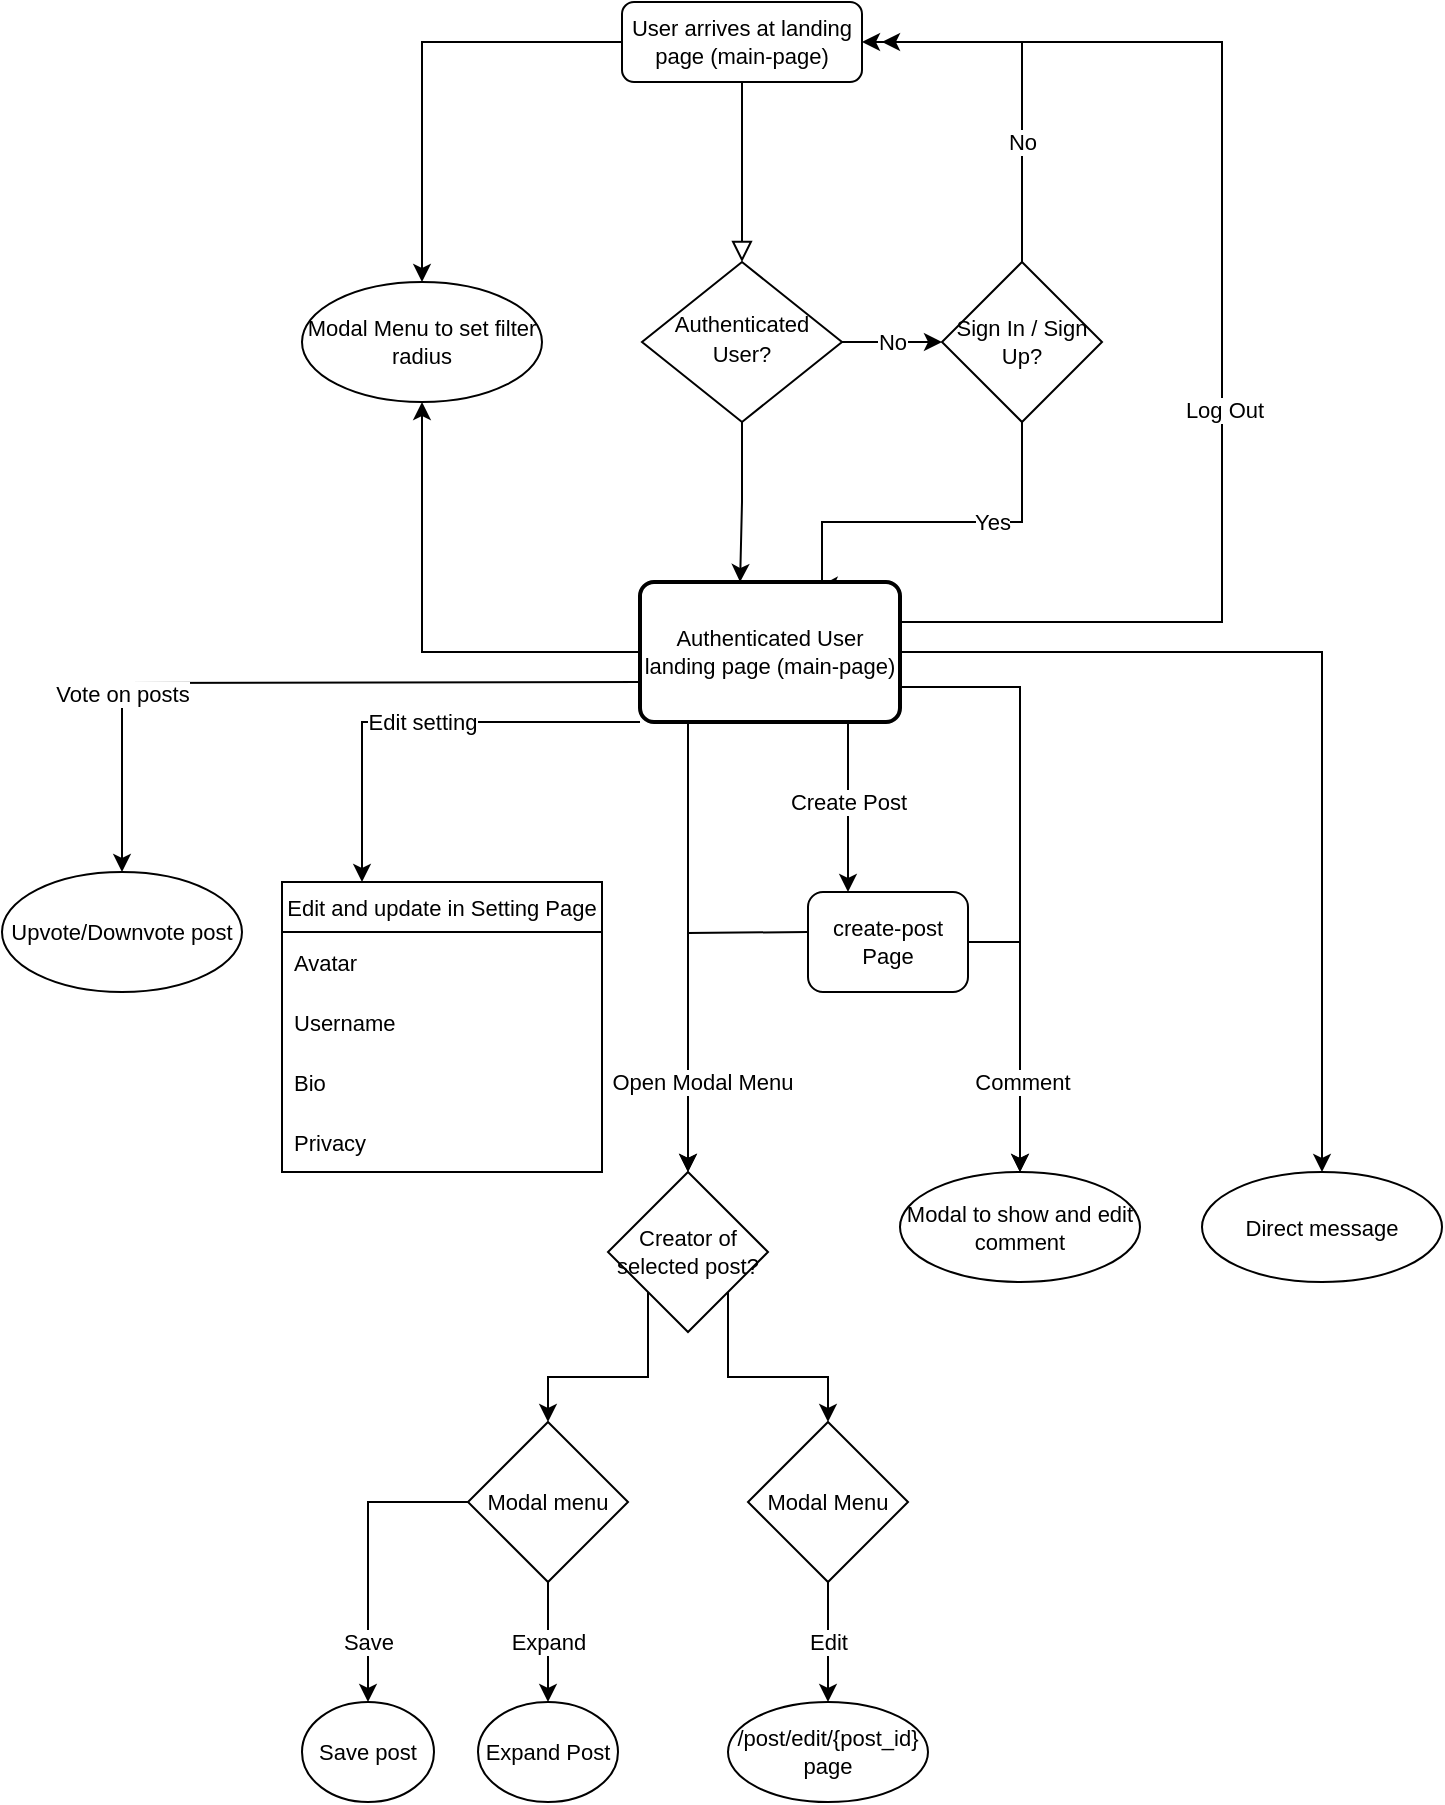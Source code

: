 <mxfile version="20.0.3" type="github">
  <diagram id="C5RBs43oDa-KdzZeNtuy" name="Page-1">
    <mxGraphModel dx="1422" dy="721" grid="1" gridSize="10" guides="1" tooltips="1" connect="1" arrows="1" fold="1" page="1" pageScale="1" pageWidth="827" pageHeight="1169" math="0" shadow="0">
      <root>
        <mxCell id="WIyWlLk6GJQsqaUBKTNV-0" />
        <mxCell id="WIyWlLk6GJQsqaUBKTNV-1" parent="WIyWlLk6GJQsqaUBKTNV-0" />
        <mxCell id="WIyWlLk6GJQsqaUBKTNV-2" value="" style="rounded=0;html=1;jettySize=auto;orthogonalLoop=1;fontSize=11;endArrow=block;endFill=0;endSize=8;strokeWidth=1;shadow=0;labelBackgroundColor=none;edgeStyle=orthogonalEdgeStyle;" parent="WIyWlLk6GJQsqaUBKTNV-1" source="WIyWlLk6GJQsqaUBKTNV-3" target="WIyWlLk6GJQsqaUBKTNV-6" edge="1">
          <mxGeometry relative="1" as="geometry" />
        </mxCell>
        <mxCell id="EnH8o_-yyKVqVE72roHr-92" style="edgeStyle=orthogonalEdgeStyle;rounded=0;orthogonalLoop=1;jettySize=auto;html=1;entryX=0.5;entryY=0;entryDx=0;entryDy=0;fontSize=11;" edge="1" parent="WIyWlLk6GJQsqaUBKTNV-1" source="WIyWlLk6GJQsqaUBKTNV-3" target="EnH8o_-yyKVqVE72roHr-91">
          <mxGeometry relative="1" as="geometry" />
        </mxCell>
        <mxCell id="WIyWlLk6GJQsqaUBKTNV-3" value="&lt;div style=&quot;font-size: 11px;&quot;&gt;&lt;font style=&quot;font-size: 11px;&quot;&gt;User arrives at landing page (main-page)&lt;/font&gt;&lt;/div&gt;" style="rounded=1;whiteSpace=wrap;html=1;fontSize=12;glass=0;strokeWidth=1;shadow=0;" parent="WIyWlLk6GJQsqaUBKTNV-1" vertex="1">
          <mxGeometry x="340" y="40" width="120" height="40" as="geometry" />
        </mxCell>
        <mxCell id="EnH8o_-yyKVqVE72roHr-5" value="&lt;div&gt;No&lt;/div&gt;" style="edgeStyle=orthogonalEdgeStyle;rounded=0;orthogonalLoop=1;jettySize=auto;html=1;exitX=1;exitY=0.5;exitDx=0;exitDy=0;entryX=0;entryY=0.5;entryDx=0;entryDy=0;fontSize=11;" edge="1" parent="WIyWlLk6GJQsqaUBKTNV-1" source="WIyWlLk6GJQsqaUBKTNV-6" target="EnH8o_-yyKVqVE72roHr-4">
          <mxGeometry relative="1" as="geometry" />
        </mxCell>
        <mxCell id="EnH8o_-yyKVqVE72roHr-29" style="edgeStyle=orthogonalEdgeStyle;rounded=0;orthogonalLoop=1;jettySize=auto;html=1;entryX=0.385;entryY=0;entryDx=0;entryDy=0;entryPerimeter=0;fontSize=11;" edge="1" parent="WIyWlLk6GJQsqaUBKTNV-1" source="WIyWlLk6GJQsqaUBKTNV-6" target="EnH8o_-yyKVqVE72roHr-27">
          <mxGeometry relative="1" as="geometry" />
        </mxCell>
        <mxCell id="WIyWlLk6GJQsqaUBKTNV-6" value="&lt;font style=&quot;font-size: 11px;&quot;&gt;Authenticated User?&lt;br&gt;&lt;/font&gt;" style="rhombus;whiteSpace=wrap;html=1;shadow=0;fontFamily=Helvetica;fontSize=12;align=center;strokeWidth=1;spacing=6;spacingTop=-4;" parent="WIyWlLk6GJQsqaUBKTNV-1" vertex="1">
          <mxGeometry x="350" y="170" width="100" height="80" as="geometry" />
        </mxCell>
        <mxCell id="EnH8o_-yyKVqVE72roHr-10" value="Yes" style="edgeStyle=orthogonalEdgeStyle;rounded=0;orthogonalLoop=1;jettySize=auto;html=1;exitX=0.5;exitY=1;exitDx=0;exitDy=0;entryX=0.692;entryY=0.029;entryDx=0;entryDy=0;fontSize=11;entryPerimeter=0;" edge="1" parent="WIyWlLk6GJQsqaUBKTNV-1" source="EnH8o_-yyKVqVE72roHr-4" target="EnH8o_-yyKVqVE72roHr-27">
          <mxGeometry x="-0.289" relative="1" as="geometry">
            <mxPoint x="440" y="350" as="targetPoint" />
            <Array as="points">
              <mxPoint x="540" y="300" />
              <mxPoint x="440" y="300" />
            </Array>
            <mxPoint as="offset" />
          </mxGeometry>
        </mxCell>
        <mxCell id="EnH8o_-yyKVqVE72roHr-14" value="&lt;div&gt;No&lt;/div&gt;" style="edgeStyle=orthogonalEdgeStyle;rounded=0;orthogonalLoop=1;jettySize=auto;html=1;exitX=0.5;exitY=0;exitDx=0;exitDy=0;entryX=1;entryY=0.5;entryDx=0;entryDy=0;fontSize=11;" edge="1" parent="WIyWlLk6GJQsqaUBKTNV-1" source="EnH8o_-yyKVqVE72roHr-4" target="WIyWlLk6GJQsqaUBKTNV-3">
          <mxGeometry x="-0.368" relative="1" as="geometry">
            <mxPoint as="offset" />
          </mxGeometry>
        </mxCell>
        <mxCell id="EnH8o_-yyKVqVE72roHr-4" value="Sign In / Sign Up?" style="rhombus;whiteSpace=wrap;html=1;fontSize=11;" vertex="1" parent="WIyWlLk6GJQsqaUBKTNV-1">
          <mxGeometry x="500" y="170" width="80" height="80" as="geometry" />
        </mxCell>
        <mxCell id="EnH8o_-yyKVqVE72roHr-19" value="&lt;div&gt;Vote on posts&lt;/div&gt;" style="edgeStyle=orthogonalEdgeStyle;rounded=0;orthogonalLoop=1;jettySize=auto;html=1;entryX=0.5;entryY=0;entryDx=0;entryDy=0;fontSize=11;" edge="1" parent="WIyWlLk6GJQsqaUBKTNV-1" target="EnH8o_-yyKVqVE72roHr-89">
          <mxGeometry x="0.5" relative="1" as="geometry">
            <mxPoint x="350" y="380" as="sourcePoint" />
            <mxPoint x="200" y="480" as="targetPoint" />
            <mxPoint as="offset" />
          </mxGeometry>
        </mxCell>
        <mxCell id="EnH8o_-yyKVqVE72roHr-22" value="Edit and update in Setting Page" style="swimlane;fontStyle=0;childLayout=stackLayout;horizontal=1;startSize=25;horizontalStack=0;resizeParent=1;resizeParentMax=0;resizeLast=0;collapsible=1;marginBottom=0;rounded=0;fontSize=11;" vertex="1" parent="WIyWlLk6GJQsqaUBKTNV-1">
          <mxGeometry x="170" y="480" width="160" height="145" as="geometry">
            <mxRectangle x="370" y="465" width="190" height="30" as="alternateBounds" />
          </mxGeometry>
        </mxCell>
        <mxCell id="EnH8o_-yyKVqVE72roHr-26" value="" style="group" vertex="1" connectable="0" parent="EnH8o_-yyKVqVE72roHr-22">
          <mxGeometry y="25" width="160" height="90" as="geometry" />
        </mxCell>
        <mxCell id="EnH8o_-yyKVqVE72roHr-23" value="Avatar" style="text;strokeColor=none;fillColor=none;align=left;verticalAlign=middle;spacingLeft=4;spacingRight=4;overflow=hidden;points=[[0,0.5],[1,0.5]];portConstraint=eastwest;rotatable=0;rounded=0;fontSize=11;" vertex="1" parent="EnH8o_-yyKVqVE72roHr-26">
          <mxGeometry width="160" height="30" as="geometry" />
        </mxCell>
        <mxCell id="EnH8o_-yyKVqVE72roHr-24" value="Username" style="text;strokeColor=none;fillColor=none;align=left;verticalAlign=middle;spacingLeft=4;spacingRight=4;overflow=hidden;points=[[0,0.5],[1,0.5]];portConstraint=eastwest;rotatable=0;rounded=0;fontSize=11;resizeWidth=1;resizeHeight=1;" vertex="1" parent="EnH8o_-yyKVqVE72roHr-26">
          <mxGeometry y="30" width="160" height="30" as="geometry" />
        </mxCell>
        <mxCell id="EnH8o_-yyKVqVE72roHr-25" value="Bio" style="text;strokeColor=none;fillColor=none;align=left;verticalAlign=middle;spacingLeft=4;spacingRight=4;overflow=hidden;points=[[0,0.5],[1,0.5]];portConstraint=eastwest;rotatable=0;rounded=0;fontSize=11;" vertex="1" parent="EnH8o_-yyKVqVE72roHr-26">
          <mxGeometry y="60" width="160" height="30" as="geometry" />
        </mxCell>
        <mxCell id="EnH8o_-yyKVqVE72roHr-33" value="Privacy" style="text;strokeColor=none;fillColor=none;align=left;verticalAlign=middle;spacingLeft=4;spacingRight=4;overflow=hidden;points=[[0,0.5],[1,0.5]];portConstraint=eastwest;rotatable=0;rounded=0;fontSize=11;" vertex="1" parent="EnH8o_-yyKVqVE72roHr-22">
          <mxGeometry y="115" width="160" height="30" as="geometry" />
        </mxCell>
        <mxCell id="EnH8o_-yyKVqVE72roHr-38" style="edgeStyle=orthogonalEdgeStyle;rounded=0;orthogonalLoop=1;jettySize=auto;html=1;fontSize=11;" edge="1" parent="WIyWlLk6GJQsqaUBKTNV-1" source="EnH8o_-yyKVqVE72roHr-27">
          <mxGeometry relative="1" as="geometry">
            <mxPoint x="470" y="60" as="targetPoint" />
            <Array as="points">
              <mxPoint x="640" y="350" />
              <mxPoint x="640" y="60" />
            </Array>
          </mxGeometry>
        </mxCell>
        <mxCell id="EnH8o_-yyKVqVE72roHr-39" value="&lt;div&gt;Log Out&lt;/div&gt;" style="edgeLabel;html=1;align=center;verticalAlign=middle;resizable=0;points=[];fontSize=11;" vertex="1" connectable="0" parent="EnH8o_-yyKVqVE72roHr-38">
          <mxGeometry x="0.254" y="-1" relative="1" as="geometry">
            <mxPoint y="122" as="offset" />
          </mxGeometry>
        </mxCell>
        <mxCell id="EnH8o_-yyKVqVE72roHr-69" style="edgeStyle=orthogonalEdgeStyle;rounded=0;orthogonalLoop=1;jettySize=auto;html=1;exitX=0.75;exitY=1;exitDx=0;exitDy=0;entryX=0.5;entryY=0;entryDx=0;entryDy=0;fontSize=11;" edge="1" parent="WIyWlLk6GJQsqaUBKTNV-1" source="EnH8o_-yyKVqVE72roHr-27" target="EnH8o_-yyKVqVE72roHr-47">
          <mxGeometry relative="1" as="geometry">
            <Array as="points">
              <mxPoint x="373" y="400" />
            </Array>
          </mxGeometry>
        </mxCell>
        <mxCell id="EnH8o_-yyKVqVE72roHr-93" style="edgeStyle=orthogonalEdgeStyle;rounded=0;orthogonalLoop=1;jettySize=auto;html=1;exitX=0;exitY=0.5;exitDx=0;exitDy=0;entryX=0.5;entryY=1;entryDx=0;entryDy=0;fontSize=11;" edge="1" parent="WIyWlLk6GJQsqaUBKTNV-1" source="EnH8o_-yyKVqVE72roHr-27" target="EnH8o_-yyKVqVE72roHr-91">
          <mxGeometry relative="1" as="geometry" />
        </mxCell>
        <mxCell id="EnH8o_-yyKVqVE72roHr-94" value="Edit setting" style="edgeStyle=orthogonalEdgeStyle;rounded=0;orthogonalLoop=1;jettySize=auto;html=1;exitX=0;exitY=1;exitDx=0;exitDy=0;entryX=0.25;entryY=0;entryDx=0;entryDy=0;fontSize=11;" edge="1" parent="WIyWlLk6GJQsqaUBKTNV-1" source="EnH8o_-yyKVqVE72roHr-27" target="EnH8o_-yyKVqVE72roHr-22">
          <mxGeometry relative="1" as="geometry">
            <Array as="points">
              <mxPoint x="210" y="400" />
            </Array>
          </mxGeometry>
        </mxCell>
        <mxCell id="EnH8o_-yyKVqVE72roHr-95" value="&lt;div&gt;Create Post&lt;/div&gt;" style="edgeStyle=orthogonalEdgeStyle;rounded=0;orthogonalLoop=1;jettySize=auto;html=1;exitX=0.75;exitY=1;exitDx=0;exitDy=0;fontSize=11;entryX=0.25;entryY=0;entryDx=0;entryDy=0;" edge="1" parent="WIyWlLk6GJQsqaUBKTNV-1" source="EnH8o_-yyKVqVE72roHr-27" target="EnH8o_-yyKVqVE72roHr-74">
          <mxGeometry relative="1" as="geometry">
            <mxPoint x="447" y="460" as="targetPoint" />
            <Array as="points">
              <mxPoint x="453" y="400" />
            </Array>
          </mxGeometry>
        </mxCell>
        <mxCell id="EnH8o_-yyKVqVE72roHr-100" style="edgeStyle=orthogonalEdgeStyle;rounded=0;orthogonalLoop=1;jettySize=auto;html=1;exitX=1;exitY=0.75;exitDx=0;exitDy=0;entryX=0.5;entryY=0;entryDx=0;entryDy=0;fontSize=11;" edge="1" parent="WIyWlLk6GJQsqaUBKTNV-1" source="EnH8o_-yyKVqVE72roHr-27" target="EnH8o_-yyKVqVE72roHr-98">
          <mxGeometry relative="1" as="geometry" />
        </mxCell>
        <mxCell id="EnH8o_-yyKVqVE72roHr-102" style="edgeStyle=orthogonalEdgeStyle;rounded=0;orthogonalLoop=1;jettySize=auto;html=1;exitX=1;exitY=0.5;exitDx=0;exitDy=0;entryX=0.5;entryY=0;entryDx=0;entryDy=0;fontSize=11;" edge="1" parent="WIyWlLk6GJQsqaUBKTNV-1" source="EnH8o_-yyKVqVE72roHr-27" target="EnH8o_-yyKVqVE72roHr-101">
          <mxGeometry relative="1" as="geometry" />
        </mxCell>
        <mxCell id="EnH8o_-yyKVqVE72roHr-27" value="Authenticated User landing page (main-page)" style="rounded=1;whiteSpace=wrap;html=1;absoluteArcSize=1;arcSize=14;strokeWidth=2;fontSize=11;" vertex="1" parent="WIyWlLk6GJQsqaUBKTNV-1">
          <mxGeometry x="349" y="330" width="130" height="70" as="geometry" />
        </mxCell>
        <mxCell id="EnH8o_-yyKVqVE72roHr-65" style="edgeStyle=orthogonalEdgeStyle;rounded=0;orthogonalLoop=1;jettySize=auto;html=1;exitX=0;exitY=1;exitDx=0;exitDy=0;entryX=0.5;entryY=0;entryDx=0;entryDy=0;fontSize=11;" edge="1" parent="WIyWlLk6GJQsqaUBKTNV-1" source="EnH8o_-yyKVqVE72roHr-47" target="EnH8o_-yyKVqVE72roHr-79">
          <mxGeometry relative="1" as="geometry">
            <mxPoint x="301.62" y="753.845" as="targetPoint" />
          </mxGeometry>
        </mxCell>
        <mxCell id="EnH8o_-yyKVqVE72roHr-86" style="edgeStyle=orthogonalEdgeStyle;rounded=0;orthogonalLoop=1;jettySize=auto;html=1;exitX=1;exitY=1;exitDx=0;exitDy=0;entryX=0.5;entryY=0;entryDx=0;entryDy=0;fontSize=11;" edge="1" parent="WIyWlLk6GJQsqaUBKTNV-1" source="EnH8o_-yyKVqVE72roHr-47" target="EnH8o_-yyKVqVE72roHr-85">
          <mxGeometry relative="1" as="geometry" />
        </mxCell>
        <mxCell id="EnH8o_-yyKVqVE72roHr-47" value="Creator of selected post?" style="rhombus;whiteSpace=wrap;html=1;rounded=0;fontSize=11;" vertex="1" parent="WIyWlLk6GJQsqaUBKTNV-1">
          <mxGeometry x="333" y="625" width="80" height="80" as="geometry" />
        </mxCell>
        <mxCell id="EnH8o_-yyKVqVE72roHr-70" value="Open Modal Menu" style="edgeStyle=orthogonalEdgeStyle;rounded=0;orthogonalLoop=1;jettySize=auto;html=1;fontSize=11;" edge="1" parent="WIyWlLk6GJQsqaUBKTNV-1" target="EnH8o_-yyKVqVE72roHr-47">
          <mxGeometry x="0.5" y="7" relative="1" as="geometry">
            <mxPoint x="433" y="505" as="sourcePoint" />
            <mxPoint as="offset" />
          </mxGeometry>
        </mxCell>
        <mxCell id="EnH8o_-yyKVqVE72roHr-99" value="Comment" style="edgeStyle=orthogonalEdgeStyle;rounded=0;orthogonalLoop=1;jettySize=auto;html=1;exitX=1;exitY=0.5;exitDx=0;exitDy=0;entryX=0.5;entryY=0;entryDx=0;entryDy=0;fontSize=11;" edge="1" parent="WIyWlLk6GJQsqaUBKTNV-1" source="EnH8o_-yyKVqVE72roHr-74" target="EnH8o_-yyKVqVE72roHr-98">
          <mxGeometry x="0.362" y="1" relative="1" as="geometry">
            <mxPoint as="offset" />
          </mxGeometry>
        </mxCell>
        <mxCell id="EnH8o_-yyKVqVE72roHr-74" value="create-post Page" style="rounded=1;whiteSpace=wrap;html=1;fontSize=11;" vertex="1" parent="WIyWlLk6GJQsqaUBKTNV-1">
          <mxGeometry x="433" y="485" width="80" height="50" as="geometry" />
        </mxCell>
        <mxCell id="EnH8o_-yyKVqVE72roHr-82" value="Save" style="edgeStyle=orthogonalEdgeStyle;rounded=0;orthogonalLoop=1;jettySize=auto;html=1;exitX=0;exitY=0.5;exitDx=0;exitDy=0;entryX=0.5;entryY=0;entryDx=0;entryDy=0;fontSize=11;" edge="1" parent="WIyWlLk6GJQsqaUBKTNV-1" source="EnH8o_-yyKVqVE72roHr-79" target="EnH8o_-yyKVqVE72roHr-80">
          <mxGeometry x="0.6" relative="1" as="geometry">
            <mxPoint as="offset" />
          </mxGeometry>
        </mxCell>
        <mxCell id="EnH8o_-yyKVqVE72roHr-83" value="Expand" style="edgeStyle=orthogonalEdgeStyle;rounded=0;orthogonalLoop=1;jettySize=auto;html=1;exitX=0.5;exitY=1;exitDx=0;exitDy=0;entryX=0.5;entryY=0;entryDx=0;entryDy=0;fontSize=11;" edge="1" parent="WIyWlLk6GJQsqaUBKTNV-1" source="EnH8o_-yyKVqVE72roHr-79" target="EnH8o_-yyKVqVE72roHr-81">
          <mxGeometry relative="1" as="geometry" />
        </mxCell>
        <mxCell id="EnH8o_-yyKVqVE72roHr-79" value="Modal menu" style="rhombus;whiteSpace=wrap;html=1;rounded=0;fontSize=11;" vertex="1" parent="WIyWlLk6GJQsqaUBKTNV-1">
          <mxGeometry x="263" y="750" width="80" height="80" as="geometry" />
        </mxCell>
        <mxCell id="EnH8o_-yyKVqVE72roHr-80" value="Save post" style="ellipse;whiteSpace=wrap;html=1;rounded=0;fontSize=11;" vertex="1" parent="WIyWlLk6GJQsqaUBKTNV-1">
          <mxGeometry x="180" y="890" width="66" height="50" as="geometry" />
        </mxCell>
        <mxCell id="EnH8o_-yyKVqVE72roHr-81" value="Expand Post" style="ellipse;whiteSpace=wrap;html=1;rounded=0;fontSize=11;" vertex="1" parent="WIyWlLk6GJQsqaUBKTNV-1">
          <mxGeometry x="268" y="890" width="70" height="50" as="geometry" />
        </mxCell>
        <mxCell id="EnH8o_-yyKVqVE72roHr-88" value="Edit" style="edgeStyle=orthogonalEdgeStyle;rounded=0;orthogonalLoop=1;jettySize=auto;html=1;exitX=0.5;exitY=1;exitDx=0;exitDy=0;entryX=0.5;entryY=0;entryDx=0;entryDy=0;fontSize=11;" edge="1" parent="WIyWlLk6GJQsqaUBKTNV-1" source="EnH8o_-yyKVqVE72roHr-85" target="EnH8o_-yyKVqVE72roHr-87">
          <mxGeometry relative="1" as="geometry" />
        </mxCell>
        <mxCell id="EnH8o_-yyKVqVE72roHr-85" value="Modal Menu" style="rhombus;whiteSpace=wrap;html=1;rounded=0;fontSize=11;" vertex="1" parent="WIyWlLk6GJQsqaUBKTNV-1">
          <mxGeometry x="403" y="750" width="80" height="80" as="geometry" />
        </mxCell>
        <mxCell id="EnH8o_-yyKVqVE72roHr-87" value="/post/edit/{post_id} page " style="ellipse;whiteSpace=wrap;html=1;rounded=0;fontSize=11;" vertex="1" parent="WIyWlLk6GJQsqaUBKTNV-1">
          <mxGeometry x="393" y="890" width="100" height="50" as="geometry" />
        </mxCell>
        <mxCell id="EnH8o_-yyKVqVE72roHr-89" value="Upvote/Downvote post" style="ellipse;whiteSpace=wrap;html=1;rounded=0;fontSize=11;" vertex="1" parent="WIyWlLk6GJQsqaUBKTNV-1">
          <mxGeometry x="30" y="475" width="120" height="60" as="geometry" />
        </mxCell>
        <mxCell id="EnH8o_-yyKVqVE72roHr-91" value="Modal Menu to set filter radius" style="ellipse;whiteSpace=wrap;html=1;rounded=0;fontSize=11;" vertex="1" parent="WIyWlLk6GJQsqaUBKTNV-1">
          <mxGeometry x="180" y="180" width="120" height="60" as="geometry" />
        </mxCell>
        <mxCell id="EnH8o_-yyKVqVE72roHr-98" value="Modal to show and edit comment" style="ellipse;whiteSpace=wrap;html=1;rounded=0;fontSize=11;" vertex="1" parent="WIyWlLk6GJQsqaUBKTNV-1">
          <mxGeometry x="479" y="625" width="120" height="55" as="geometry" />
        </mxCell>
        <mxCell id="EnH8o_-yyKVqVE72roHr-101" value="Direct message" style="ellipse;whiteSpace=wrap;html=1;rounded=0;fontSize=11;" vertex="1" parent="WIyWlLk6GJQsqaUBKTNV-1">
          <mxGeometry x="630" y="625" width="120" height="55" as="geometry" />
        </mxCell>
      </root>
    </mxGraphModel>
  </diagram>
</mxfile>
